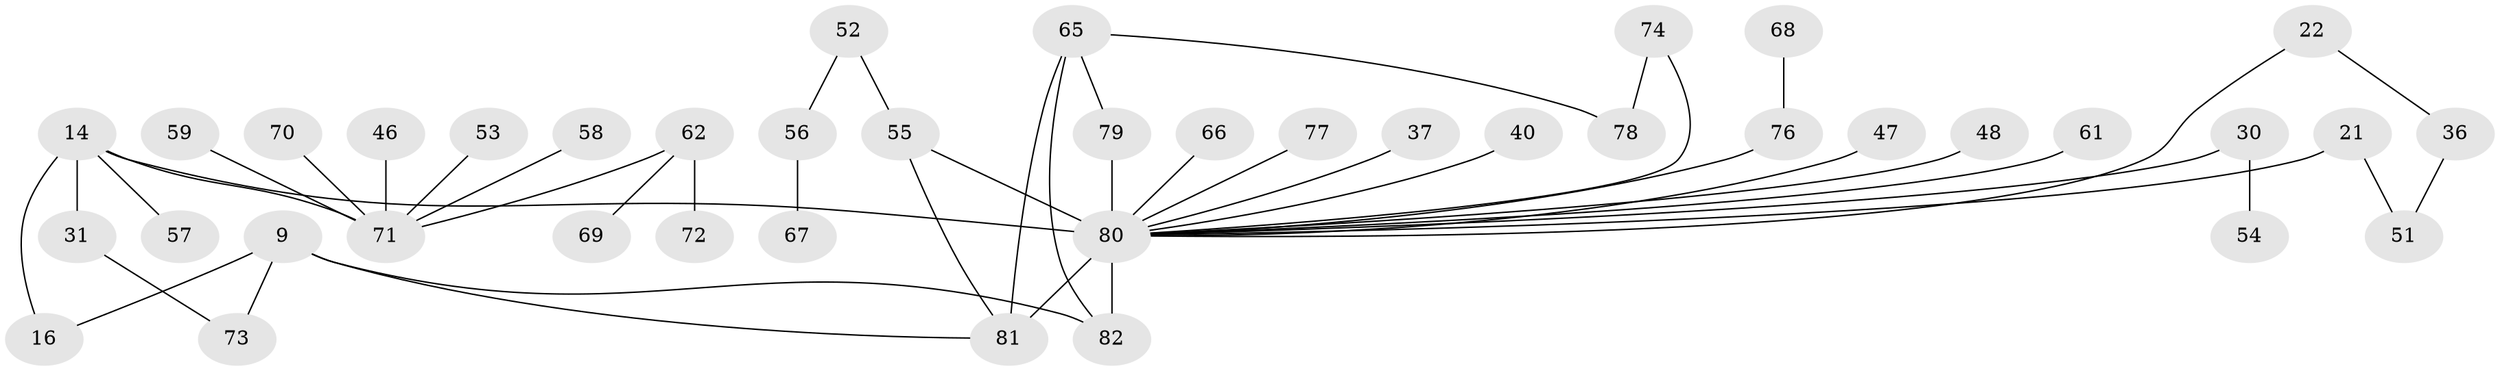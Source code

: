 // original degree distribution, {8: 0.012195121951219513, 7: 0.012195121951219513, 5: 0.08536585365853659, 4: 0.10975609756097561, 2: 0.34146341463414637, 3: 0.13414634146341464, 6: 0.024390243902439025, 1: 0.2804878048780488}
// Generated by graph-tools (version 1.1) at 2025/41/03/09/25 04:41:24]
// undirected, 41 vertices, 48 edges
graph export_dot {
graph [start="1"]
  node [color=gray90,style=filled];
  9;
  14 [super="+7+8"];
  16;
  21;
  22;
  30;
  31;
  36;
  37;
  40;
  46;
  47;
  48;
  51;
  52;
  53;
  54;
  55 [super="+43"];
  56;
  57;
  58;
  59;
  61;
  62;
  65 [super="+32+34"];
  66;
  67;
  68;
  69;
  70;
  71 [super="+41+33+27"];
  72;
  73;
  74;
  76 [super="+26"];
  77;
  78;
  79 [super="+63"];
  80 [super="+15+49+75+64"];
  81 [super="+35+45+42"];
  82 [super="+6+50"];
  9 -- 16;
  9 -- 73;
  9 -- 82;
  9 -- 81;
  14 -- 57;
  14 -- 16;
  14 -- 31;
  14 -- 71 [weight=3];
  14 -- 80 [weight=2];
  21 -- 51;
  21 -- 80;
  22 -- 36;
  22 -- 80;
  30 -- 54;
  30 -- 80;
  31 -- 73;
  36 -- 51;
  37 -- 80;
  40 -- 80;
  46 -- 71;
  47 -- 80;
  48 -- 80;
  52 -- 56;
  52 -- 55;
  53 -- 71;
  55 -- 80 [weight=2];
  55 -- 81 [weight=2];
  56 -- 67;
  58 -- 71;
  59 -- 71;
  61 -- 80;
  62 -- 69;
  62 -- 72;
  62 -- 71;
  65 -- 78;
  65 -- 82;
  65 -- 79;
  65 -- 81;
  66 -- 80;
  68 -- 76;
  70 -- 71;
  74 -- 78;
  74 -- 80;
  76 -- 80;
  77 -- 80;
  79 -- 80 [weight=3];
  80 -- 82 [weight=6];
  80 -- 81 [weight=5];
}
